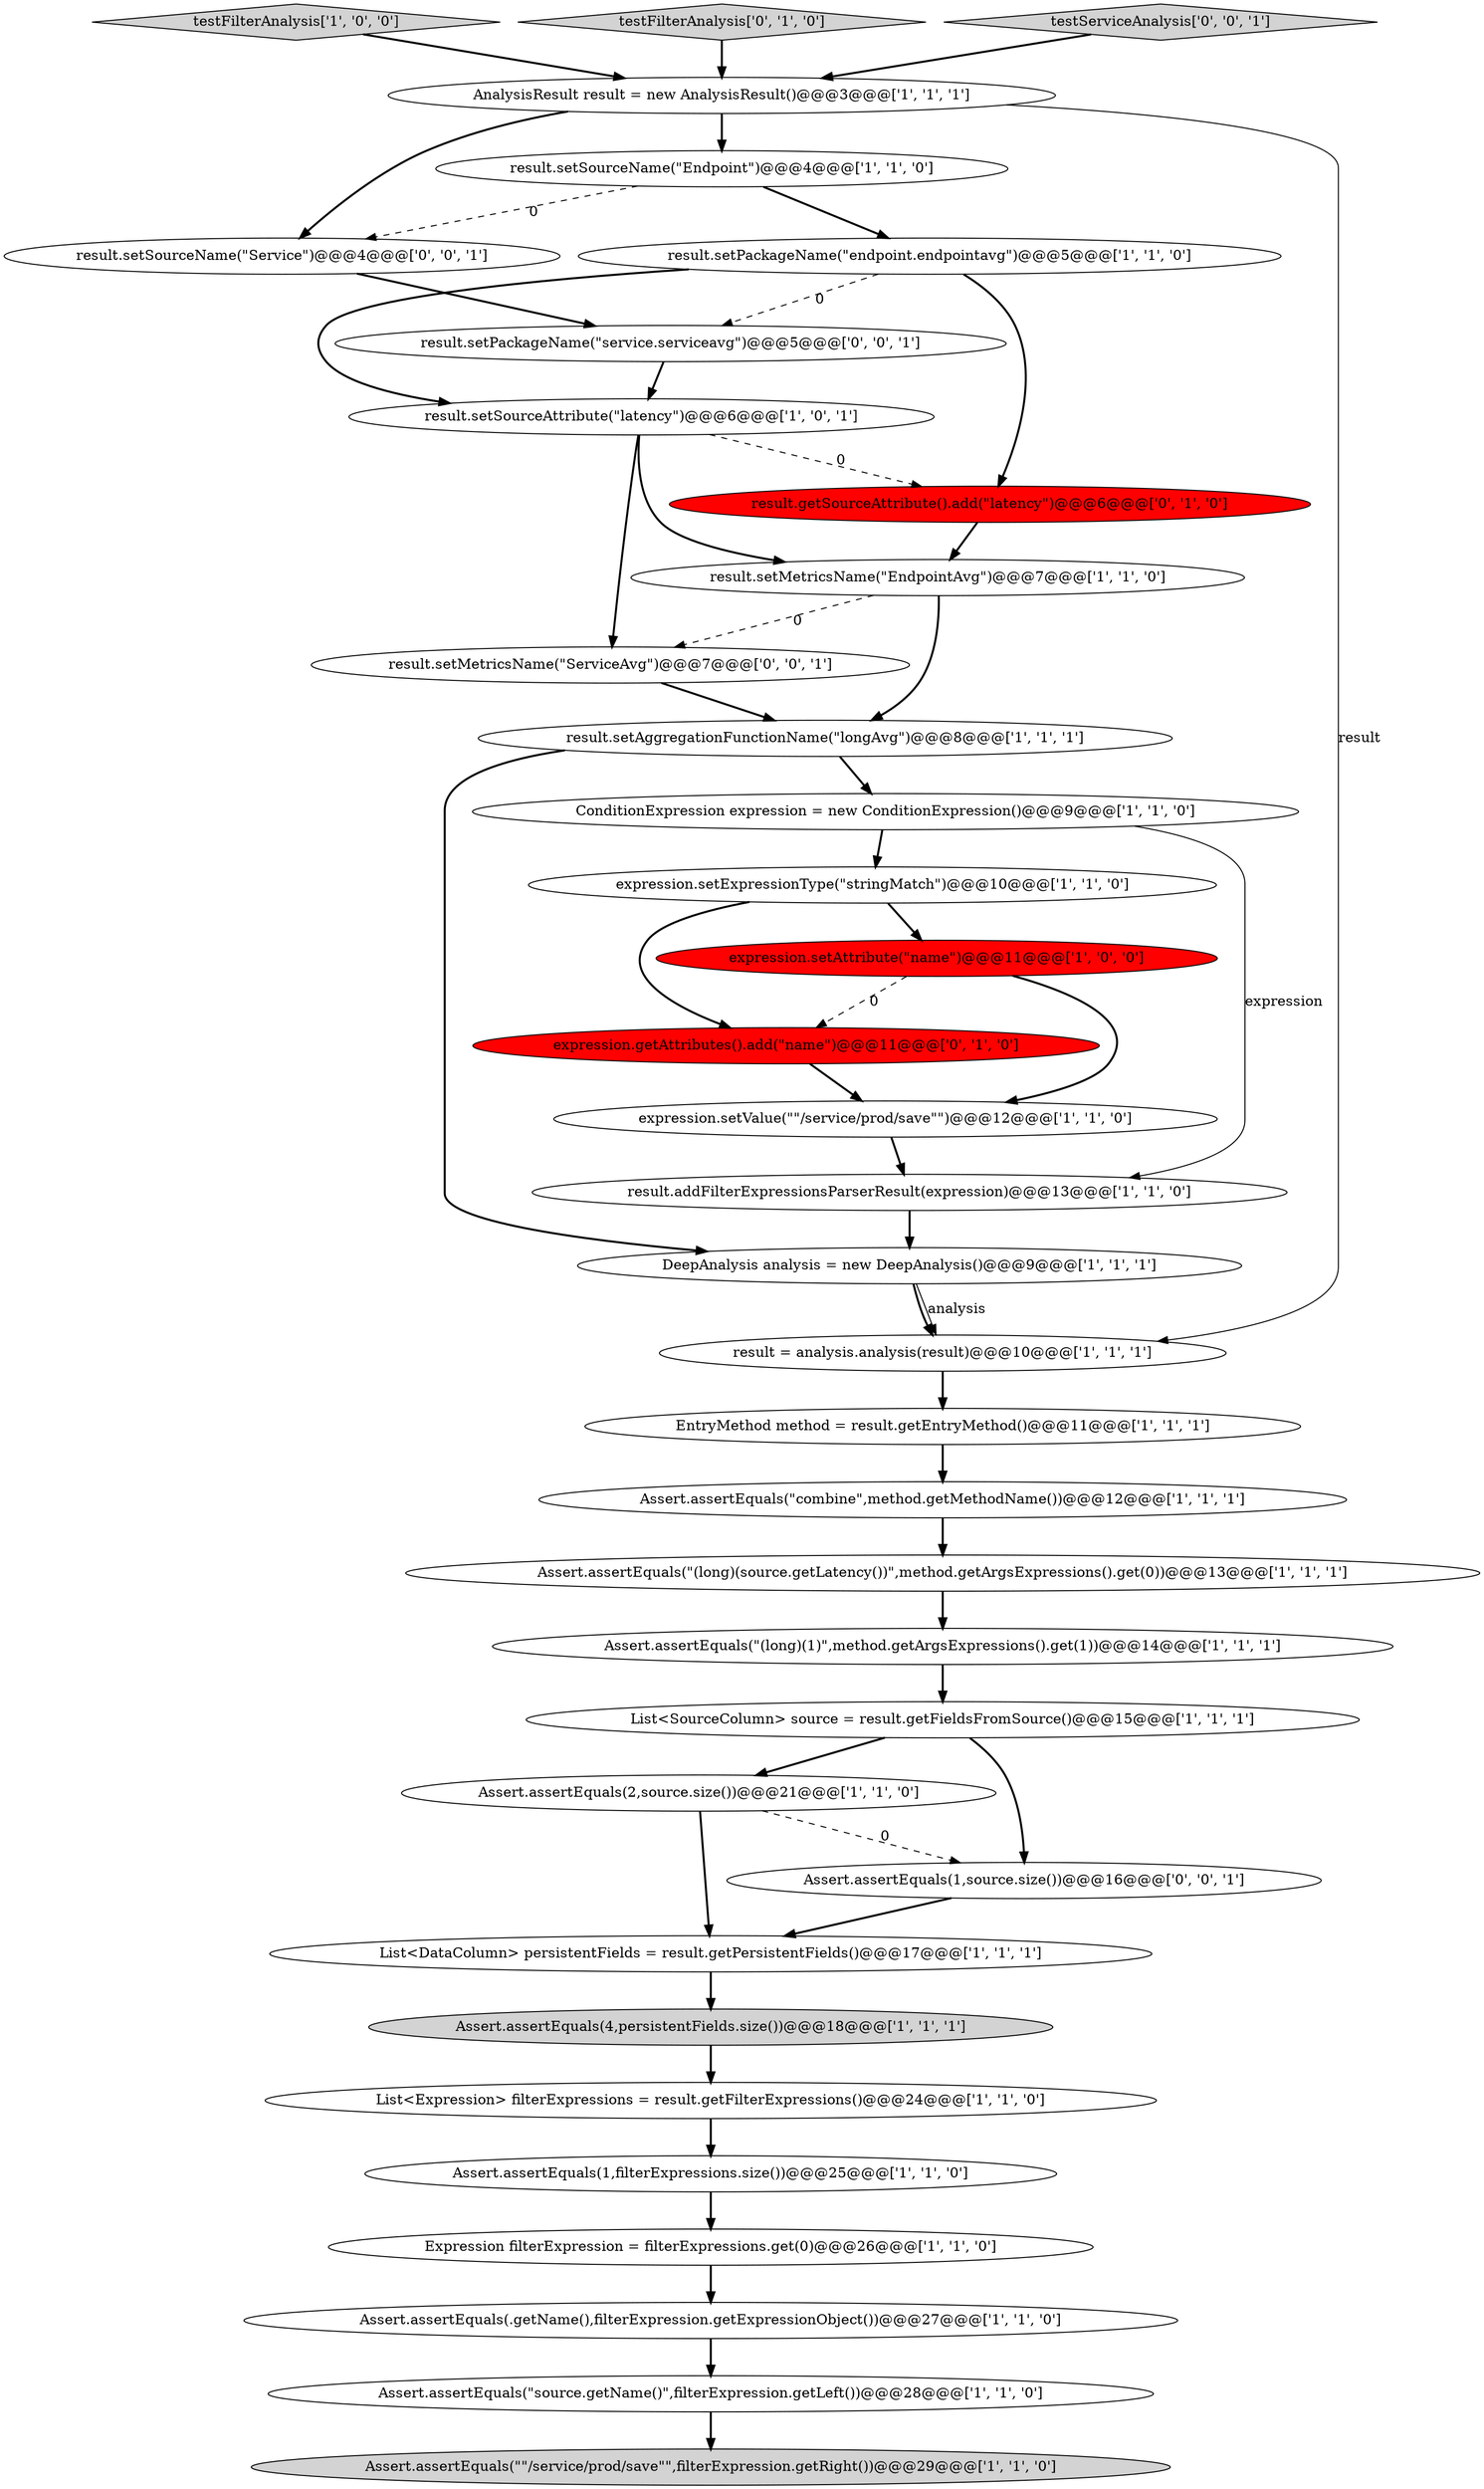 digraph {
16 [style = filled, label = "Assert.assertEquals(\"combine\",method.getMethodName())@@@12@@@['1', '1', '1']", fillcolor = white, shape = ellipse image = "AAA0AAABBB1BBB"];
32 [style = filled, label = "result.setPackageName(\"service.serviceavg\")@@@5@@@['0', '0', '1']", fillcolor = white, shape = ellipse image = "AAA0AAABBB3BBB"];
8 [style = filled, label = "expression.setExpressionType(\"stringMatch\")@@@10@@@['1', '1', '0']", fillcolor = white, shape = ellipse image = "AAA0AAABBB1BBB"];
9 [style = filled, label = "Assert.assertEquals(1,filterExpressions.size())@@@25@@@['1', '1', '0']", fillcolor = white, shape = ellipse image = "AAA0AAABBB1BBB"];
20 [style = filled, label = "Expression filterExpression = filterExpressions.get(0)@@@26@@@['1', '1', '0']", fillcolor = white, shape = ellipse image = "AAA0AAABBB1BBB"];
27 [style = filled, label = "Assert.assertEquals(\"\"/service/prod/save\"\",filterExpression.getRight())@@@29@@@['1', '1', '0']", fillcolor = lightgray, shape = ellipse image = "AAA0AAABBB1BBB"];
17 [style = filled, label = "testFilterAnalysis['1', '0', '0']", fillcolor = lightgray, shape = diamond image = "AAA0AAABBB1BBB"];
28 [style = filled, label = "testFilterAnalysis['0', '1', '0']", fillcolor = lightgray, shape = diamond image = "AAA0AAABBB2BBB"];
31 [style = filled, label = "result.setMetricsName(\"ServiceAvg\")@@@7@@@['0', '0', '1']", fillcolor = white, shape = ellipse image = "AAA0AAABBB3BBB"];
4 [style = filled, label = "Assert.assertEquals(2,source.size())@@@21@@@['1', '1', '0']", fillcolor = white, shape = ellipse image = "AAA0AAABBB1BBB"];
10 [style = filled, label = "expression.setAttribute(\"name\")@@@11@@@['1', '0', '0']", fillcolor = red, shape = ellipse image = "AAA1AAABBB1BBB"];
29 [style = filled, label = "expression.getAttributes().add(\"name\")@@@11@@@['0', '1', '0']", fillcolor = red, shape = ellipse image = "AAA1AAABBB2BBB"];
13 [style = filled, label = "Assert.assertEquals(\"(long)(1)\",method.getArgsExpressions().get(1))@@@14@@@['1', '1', '1']", fillcolor = white, shape = ellipse image = "AAA0AAABBB1BBB"];
2 [style = filled, label = "expression.setValue(\"\"/service/prod/save\"\")@@@12@@@['1', '1', '0']", fillcolor = white, shape = ellipse image = "AAA0AAABBB1BBB"];
26 [style = filled, label = "result.setAggregationFunctionName(\"longAvg\")@@@8@@@['1', '1', '1']", fillcolor = white, shape = ellipse image = "AAA0AAABBB1BBB"];
18 [style = filled, label = "List<DataColumn> persistentFields = result.getPersistentFields()@@@17@@@['1', '1', '1']", fillcolor = white, shape = ellipse image = "AAA0AAABBB1BBB"];
6 [style = filled, label = "EntryMethod method = result.getEntryMethod()@@@11@@@['1', '1', '1']", fillcolor = white, shape = ellipse image = "AAA0AAABBB1BBB"];
25 [style = filled, label = "result.setPackageName(\"endpoint.endpointavg\")@@@5@@@['1', '1', '0']", fillcolor = white, shape = ellipse image = "AAA0AAABBB1BBB"];
34 [style = filled, label = "result.setSourceName(\"Service\")@@@4@@@['0', '0', '1']", fillcolor = white, shape = ellipse image = "AAA0AAABBB3BBB"];
12 [style = filled, label = "DeepAnalysis analysis = new DeepAnalysis()@@@9@@@['1', '1', '1']", fillcolor = white, shape = ellipse image = "AAA0AAABBB1BBB"];
1 [style = filled, label = "Assert.assertEquals(.getName(),filterExpression.getExpressionObject())@@@27@@@['1', '1', '0']", fillcolor = white, shape = ellipse image = "AAA0AAABBB1BBB"];
5 [style = filled, label = "List<SourceColumn> source = result.getFieldsFromSource()@@@15@@@['1', '1', '1']", fillcolor = white, shape = ellipse image = "AAA0AAABBB1BBB"];
15 [style = filled, label = "Assert.assertEquals(\"source.getName()\",filterExpression.getLeft())@@@28@@@['1', '1', '0']", fillcolor = white, shape = ellipse image = "AAA0AAABBB1BBB"];
19 [style = filled, label = "Assert.assertEquals(4,persistentFields.size())@@@18@@@['1', '1', '1']", fillcolor = lightgray, shape = ellipse image = "AAA0AAABBB1BBB"];
21 [style = filled, label = "result.setSourceAttribute(\"latency\")@@@6@@@['1', '0', '1']", fillcolor = white, shape = ellipse image = "AAA0AAABBB1BBB"];
7 [style = filled, label = "AnalysisResult result = new AnalysisResult()@@@3@@@['1', '1', '1']", fillcolor = white, shape = ellipse image = "AAA0AAABBB1BBB"];
3 [style = filled, label = "Assert.assertEquals(\"(long)(source.getLatency())\",method.getArgsExpressions().get(0))@@@13@@@['1', '1', '1']", fillcolor = white, shape = ellipse image = "AAA0AAABBB1BBB"];
0 [style = filled, label = "result.setMetricsName(\"EndpointAvg\")@@@7@@@['1', '1', '0']", fillcolor = white, shape = ellipse image = "AAA0AAABBB1BBB"];
33 [style = filled, label = "testServiceAnalysis['0', '0', '1']", fillcolor = lightgray, shape = diamond image = "AAA0AAABBB3BBB"];
11 [style = filled, label = "List<Expression> filterExpressions = result.getFilterExpressions()@@@24@@@['1', '1', '0']", fillcolor = white, shape = ellipse image = "AAA0AAABBB1BBB"];
14 [style = filled, label = "result.setSourceName(\"Endpoint\")@@@4@@@['1', '1', '0']", fillcolor = white, shape = ellipse image = "AAA0AAABBB1BBB"];
23 [style = filled, label = "result.addFilterExpressionsParserResult(expression)@@@13@@@['1', '1', '0']", fillcolor = white, shape = ellipse image = "AAA0AAABBB1BBB"];
30 [style = filled, label = "result.getSourceAttribute().add(\"latency\")@@@6@@@['0', '1', '0']", fillcolor = red, shape = ellipse image = "AAA1AAABBB2BBB"];
35 [style = filled, label = "Assert.assertEquals(1,source.size())@@@16@@@['0', '0', '1']", fillcolor = white, shape = ellipse image = "AAA0AAABBB3BBB"];
24 [style = filled, label = "result = analysis.analysis(result)@@@10@@@['1', '1', '1']", fillcolor = white, shape = ellipse image = "AAA0AAABBB1BBB"];
22 [style = filled, label = "ConditionExpression expression = new ConditionExpression()@@@9@@@['1', '1', '0']", fillcolor = white, shape = ellipse image = "AAA0AAABBB1BBB"];
33->7 [style = bold, label=""];
16->3 [style = bold, label=""];
8->10 [style = bold, label=""];
14->25 [style = bold, label=""];
32->21 [style = bold, label=""];
25->32 [style = dashed, label="0"];
0->26 [style = bold, label=""];
35->18 [style = bold, label=""];
21->0 [style = bold, label=""];
14->34 [style = dashed, label="0"];
25->30 [style = bold, label=""];
1->15 [style = bold, label=""];
18->19 [style = bold, label=""];
28->7 [style = bold, label=""];
19->11 [style = bold, label=""];
4->18 [style = bold, label=""];
9->20 [style = bold, label=""];
12->24 [style = bold, label=""];
20->1 [style = bold, label=""];
10->29 [style = dashed, label="0"];
11->9 [style = bold, label=""];
7->24 [style = solid, label="result"];
26->22 [style = bold, label=""];
7->14 [style = bold, label=""];
21->30 [style = dashed, label="0"];
22->8 [style = bold, label=""];
17->7 [style = bold, label=""];
2->23 [style = bold, label=""];
12->24 [style = solid, label="analysis"];
31->26 [style = bold, label=""];
26->12 [style = bold, label=""];
29->2 [style = bold, label=""];
7->34 [style = bold, label=""];
21->31 [style = bold, label=""];
6->16 [style = bold, label=""];
5->4 [style = bold, label=""];
0->31 [style = dashed, label="0"];
13->5 [style = bold, label=""];
3->13 [style = bold, label=""];
22->23 [style = solid, label="expression"];
34->32 [style = bold, label=""];
10->2 [style = bold, label=""];
23->12 [style = bold, label=""];
30->0 [style = bold, label=""];
24->6 [style = bold, label=""];
15->27 [style = bold, label=""];
8->29 [style = bold, label=""];
5->35 [style = bold, label=""];
4->35 [style = dashed, label="0"];
25->21 [style = bold, label=""];
}
